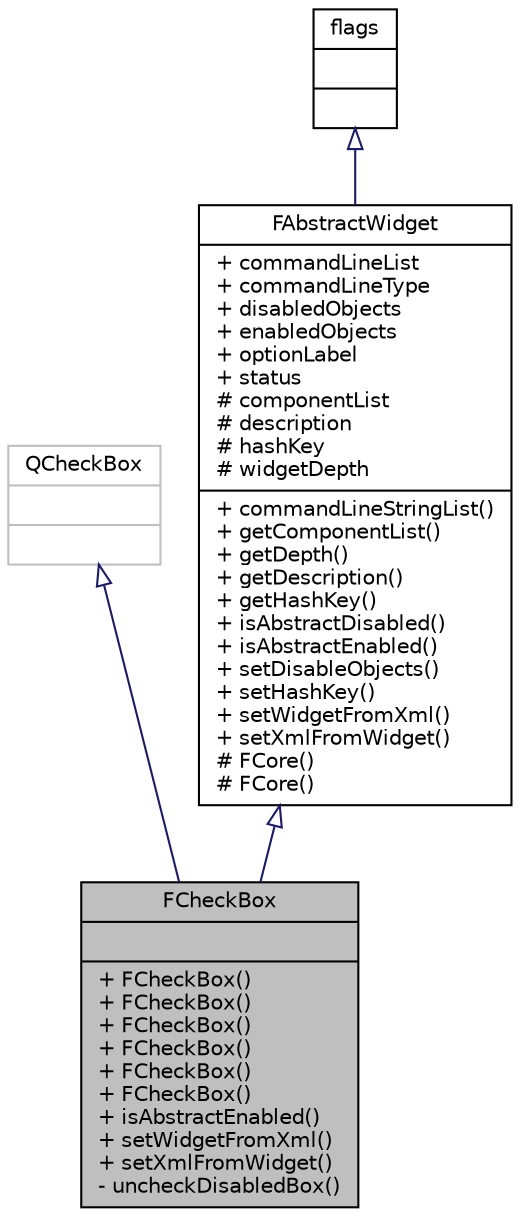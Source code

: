 digraph "FCheckBox"
{
 // INTERACTIVE_SVG=YES
  edge [fontname="Helvetica",fontsize="10",labelfontname="Helvetica",labelfontsize="10"];
  node [fontname="Helvetica",fontsize="10",shape=record];
  Node4 [label="{FCheckBox\n||+ FCheckBox()\l+ FCheckBox()\l+ FCheckBox()\l+ FCheckBox()\l+ FCheckBox()\l+ FCheckBox()\l+ isAbstractEnabled()\l+ setWidgetFromXml()\l+ setXmlFromWidget()\l- uncheckDisabledBox()\l}",height=0.2,width=0.4,color="black", fillcolor="grey75", style="filled", fontcolor="black"];
  Node5 -> Node4 [dir="back",color="midnightblue",fontsize="10",style="solid",arrowtail="onormal",fontname="Helvetica"];
  Node5 [label="{QCheckBox\n||}",height=0.2,width=0.4,color="grey75", fillcolor="white", style="filled"];
  Node6 -> Node4 [dir="back",color="midnightblue",fontsize="10",style="solid",arrowtail="onormal",fontname="Helvetica"];
  Node6 [label="{FAbstractWidget\n|+ commandLineList\l+ commandLineType\l+ disabledObjects\l+ enabledObjects\l+ optionLabel\l+ status\l# componentList\l# description\l# hashKey\l# widgetDepth\l|+ commandLineStringList()\l+ getComponentList()\l+ getDepth()\l+ getDescription()\l+ getHashKey()\l+ isAbstractDisabled()\l+ isAbstractEnabled()\l+ setDisableObjects()\l+ setHashKey()\l+ setWidgetFromXml()\l+ setXmlFromWidget()\l# FCore()\l# FCore()\l}",height=0.2,width=0.4,color="black", fillcolor="white", style="filled",URL="$class_f_abstract_widget.html"];
  Node7 -> Node6 [dir="back",color="midnightblue",fontsize="10",style="solid",arrowtail="onormal",fontname="Helvetica"];
  Node7 [label="{flags\n||}",height=0.2,width=0.4,color="black", fillcolor="white", style="filled",URL="$classflags.html"];
}
